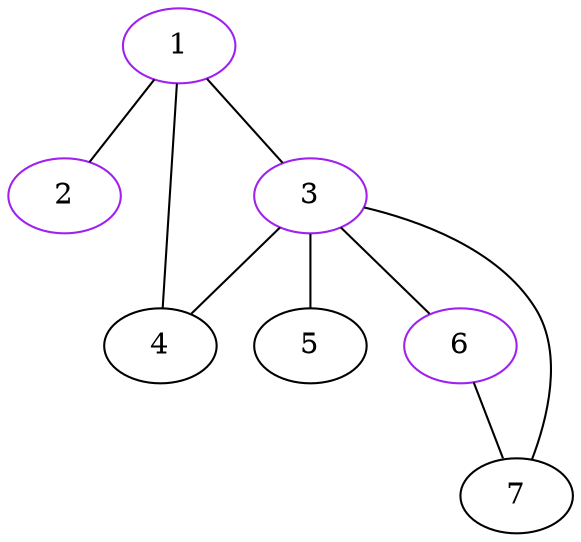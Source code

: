 graph "Graph" {
	1 [color=purple]
	2 [color=purple]
	3 [color=purple]
	4
	5
	6 [color=purple]
	7
	1 -- 2
	1 -- 3
	1 -- 4
	3 -- 4
	3 -- 5
	3 -- 6
	3 -- 7
	6 -- 7
}
